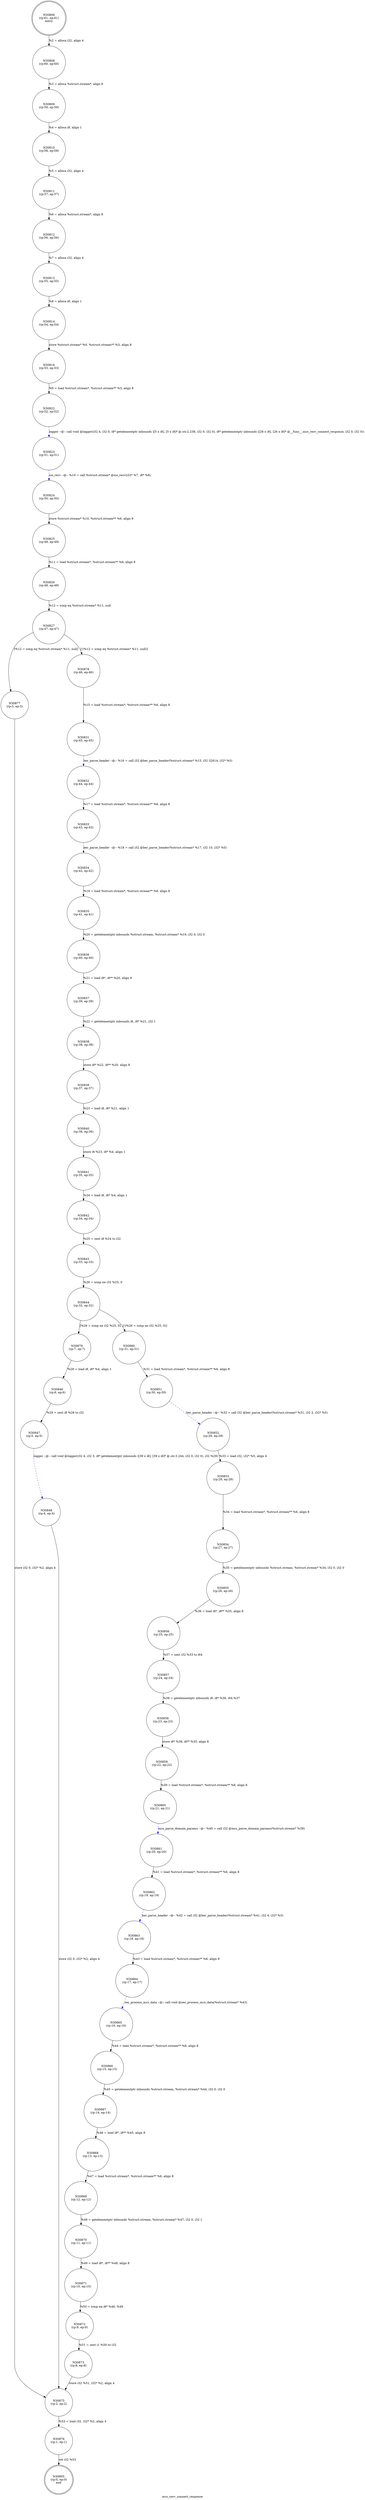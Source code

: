 digraph mcs_recv_connect_response {
label="mcs_recv_connect_response"
30805 [label="N30805\n(rp:0, ep:0)\nexit", shape="doublecircle"]
30806 [label="N30806\n(rp:61, ep:61)\nentry", shape="doublecircle"]
30806 -> 30808 [label="%2 = alloca i32, align 4"]
30808 [label="N30808\n(rp:60, ep:60)", shape="circle"]
30808 -> 30809 [label="%3 = alloca %struct.stream*, align 8"]
30809 [label="N30809\n(rp:59, ep:59)", shape="circle"]
30809 -> 30810 [label="%4 = alloca i8, align 1"]
30810 [label="N30810\n(rp:58, ep:58)", shape="circle"]
30810 -> 30811 [label="%5 = alloca i32, align 4"]
30811 [label="N30811\n(rp:57, ep:57)", shape="circle"]
30811 -> 30812 [label="%6 = alloca %struct.stream*, align 8"]
30812 [label="N30812\n(rp:56, ep:56)", shape="circle"]
30812 -> 30813 [label="%7 = alloca i32, align 4"]
30813 [label="N30813\n(rp:55, ep:55)", shape="circle"]
30813 -> 30814 [label="%8 = alloca i8, align 1"]
30814 [label="N30814\n(rp:54, ep:54)", shape="circle"]
30814 -> 30816 [label="store %struct.stream* %0, %struct.stream** %3, align 8"]
30816 [label="N30816\n(rp:53, ep:53)", shape="circle"]
30816 -> 30822 [label="%9 = load %struct.stream*, %struct.stream** %3, align 8"]
30822 [label="N30822\n(rp:52, ep:52)", shape="circle"]
30822 -> 30823 [label="logger --@-- call void @logger(i32 4, i32 0, i8* getelementptr inbounds ([5 x i8], [5 x i8]* @.str.2.238, i32 0, i32 0), i8* getelementptr inbounds ([26 x i8], [26 x i8]* @__func__.mcs_recv_connect_response, i32 0, i32 0))", style="dashed", color="blue"]
30823 [label="N30823\n(rp:51, ep:51)", shape="circle"]
30823 -> 30824 [label="iso_recv --@-- %10 = call %struct.stream* @iso_recv(i32* %7, i8* %8)", style="dashed", color="blue"]
30824 [label="N30824\n(rp:50, ep:50)", shape="circle"]
30824 -> 30825 [label="store %struct.stream* %10, %struct.stream** %6, align 8"]
30825 [label="N30825\n(rp:49, ep:49)", shape="circle"]
30825 -> 30826 [label="%11 = load %struct.stream*, %struct.stream** %6, align 8"]
30826 [label="N30826\n(rp:48, ep:48)", shape="circle"]
30826 -> 30827 [label="%12 = icmp eq %struct.stream* %11, null"]
30827 [label="N30827\n(rp:47, ep:47)", shape="circle"]
30827 -> 30877 [label="[%12 = icmp eq %struct.stream* %11, null]"]
30827 -> 30878 [label="[!(%12 = icmp eq %struct.stream* %11, null)]"]
30831 [label="N30831\n(rp:45, ep:45)", shape="circle"]
30831 -> 30832 [label="ber_parse_header --@-- %16 = call i32 @ber_parse_header(%struct.stream* %15, i32 32614, i32* %5)", style="dashed", color="blue"]
30832 [label="N30832\n(rp:44, ep:44)", shape="circle"]
30832 -> 30833 [label="%17 = load %struct.stream*, %struct.stream** %6, align 8"]
30833 [label="N30833\n(rp:43, ep:43)", shape="circle"]
30833 -> 30834 [label="ber_parse_header --@-- %18 = call i32 @ber_parse_header(%struct.stream* %17, i32 10, i32* %5)", style="dashed", color="blue"]
30834 [label="N30834\n(rp:42, ep:42)", shape="circle"]
30834 -> 30835 [label="%19 = load %struct.stream*, %struct.stream** %6, align 8"]
30835 [label="N30835\n(rp:41, ep:41)", shape="circle"]
30835 -> 30836 [label="%20 = getelementptr inbounds %struct.stream, %struct.stream* %19, i32 0, i32 0"]
30836 [label="N30836\n(rp:40, ep:40)", shape="circle"]
30836 -> 30837 [label="%21 = load i8*, i8** %20, align 8"]
30837 [label="N30837\n(rp:39, ep:39)", shape="circle"]
30837 -> 30838 [label="%22 = getelementptr inbounds i8, i8* %21, i32 1"]
30838 [label="N30838\n(rp:38, ep:38)", shape="circle"]
30838 -> 30839 [label="store i8* %22, i8** %20, align 8"]
30839 [label="N30839\n(rp:37, ep:37)", shape="circle"]
30839 -> 30840 [label="%23 = load i8, i8* %21, align 1"]
30840 [label="N30840\n(rp:36, ep:36)", shape="circle"]
30840 -> 30841 [label="store i8 %23, i8* %4, align 1"]
30841 [label="N30841\n(rp:35, ep:35)", shape="circle"]
30841 -> 30842 [label="%24 = load i8, i8* %4, align 1"]
30842 [label="N30842\n(rp:34, ep:34)", shape="circle"]
30842 -> 30843 [label="%25 = zext i8 %24 to i32"]
30843 [label="N30843\n(rp:33, ep:33)", shape="circle"]
30843 -> 30844 [label="%26 = icmp ne i32 %25, 0"]
30844 [label="N30844\n(rp:32, ep:32)", shape="circle"]
30844 -> 30879 [label="[%26 = icmp ne i32 %25, 0]"]
30844 -> 30880 [label="[!(%26 = icmp ne i32 %25, 0)]"]
30846 [label="N30846\n(rp:6, ep:6)", shape="circle"]
30846 -> 30847 [label="%29 = zext i8 %28 to i32"]
30847 [label="N30847\n(rp:5, ep:5)", shape="circle"]
30847 -> 30848 [label="logger --@-- call void @logger(i32 4, i32 3, i8* getelementptr inbounds ([39 x i8], [39 x i8]* @.str.3.244, i32 0, i32 0), i32 %29)", style="dashed", color="blue"]
30848 [label="N30848\n(rp:4, ep:4)", shape="circle"]
30848 -> 30875 [label="store i32 0, i32* %2, align 4"]
30851 [label="N30851\n(rp:30, ep:30)", shape="circle"]
30851 -> 30852 [label="ber_parse_header --@-- %32 = call i32 @ber_parse_header(%struct.stream* %31, i32 2, i32* %5)", style="dashed", color="blue"]
30852 [label="N30852\n(rp:29, ep:29)", shape="circle"]
30852 -> 30853 [label="%33 = load i32, i32* %5, align 4"]
30853 [label="N30853\n(rp:28, ep:28)", shape="circle"]
30853 -> 30854 [label="%34 = load %struct.stream*, %struct.stream** %6, align 8"]
30854 [label="N30854\n(rp:27, ep:27)", shape="circle"]
30854 -> 30855 [label="%35 = getelementptr inbounds %struct.stream, %struct.stream* %34, i32 0, i32 0"]
30855 [label="N30855\n(rp:26, ep:26)", shape="circle"]
30855 -> 30856 [label="%36 = load i8*, i8** %35, align 8"]
30856 [label="N30856\n(rp:25, ep:25)", shape="circle"]
30856 -> 30857 [label="%37 = sext i32 %33 to i64"]
30857 [label="N30857\n(rp:24, ep:24)", shape="circle"]
30857 -> 30858 [label="%38 = getelementptr inbounds i8, i8* %36, i64 %37"]
30858 [label="N30858\n(rp:23, ep:23)", shape="circle"]
30858 -> 30859 [label="store i8* %38, i8** %35, align 8"]
30859 [label="N30859\n(rp:22, ep:22)", shape="circle"]
30859 -> 30860 [label="%39 = load %struct.stream*, %struct.stream** %6, align 8"]
30860 [label="N30860\n(rp:21, ep:21)", shape="circle"]
30860 -> 30861 [label="mcs_parse_domain_params --@-- %40 = call i32 @mcs_parse_domain_params(%struct.stream* %39)", style="dashed", color="blue"]
30861 [label="N30861\n(rp:20, ep:20)", shape="circle"]
30861 -> 30862 [label="%41 = load %struct.stream*, %struct.stream** %6, align 8"]
30862 [label="N30862\n(rp:19, ep:19)", shape="circle"]
30862 -> 30863 [label="ber_parse_header --@-- %42 = call i32 @ber_parse_header(%struct.stream* %41, i32 4, i32* %5)", style="dashed", color="blue"]
30863 [label="N30863\n(rp:18, ep:18)", shape="circle"]
30863 -> 30864 [label="%43 = load %struct.stream*, %struct.stream** %6, align 8"]
30864 [label="N30864\n(rp:17, ep:17)", shape="circle"]
30864 -> 30865 [label="sec_process_mcs_data --@-- call void @sec_process_mcs_data(%struct.stream* %43)", style="dashed", color="blue"]
30865 [label="N30865\n(rp:16, ep:16)", shape="circle"]
30865 -> 30866 [label="%44 = load %struct.stream*, %struct.stream** %6, align 8"]
30866 [label="N30866\n(rp:15, ep:15)", shape="circle"]
30866 -> 30867 [label="%45 = getelementptr inbounds %struct.stream, %struct.stream* %44, i32 0, i32 0"]
30867 [label="N30867\n(rp:14, ep:14)", shape="circle"]
30867 -> 30868 [label="%46 = load i8*, i8** %45, align 8"]
30868 [label="N30868\n(rp:13, ep:13)", shape="circle"]
30868 -> 30869 [label="%47 = load %struct.stream*, %struct.stream** %6, align 8"]
30869 [label="N30869\n(rp:12, ep:12)", shape="circle"]
30869 -> 30870 [label="%48 = getelementptr inbounds %struct.stream, %struct.stream* %47, i32 0, i32 1"]
30870 [label="N30870\n(rp:11, ep:11)", shape="circle"]
30870 -> 30871 [label="%49 = load i8*, i8** %48, align 8"]
30871 [label="N30871\n(rp:10, ep:10)", shape="circle"]
30871 -> 30872 [label="%50 = icmp eq i8* %46, %49"]
30872 [label="N30872\n(rp:9, ep:9)", shape="circle"]
30872 -> 30873 [label="%51 = zext i1 %50 to i32"]
30873 [label="N30873\n(rp:8, ep:8)", shape="circle"]
30873 -> 30875 [label="store i32 %51, i32* %2, align 4"]
30875 [label="N30875\n(rp:2, ep:2)", shape="circle"]
30875 -> 30876 [label="%53 = load i32, i32* %2, align 4"]
30876 [label="N30876\n(rp:1, ep:1)", shape="circle"]
30876 -> 30805 [label="ret i32 %53"]
30877 [label="N30877\n(rp:3, ep:3)", shape="circle"]
30877 -> 30875 [label="store i32 0, i32* %2, align 4"]
30878 [label="N30878\n(rp:46, ep:46)", shape="circle"]
30878 -> 30831 [label="%15 = load %struct.stream*, %struct.stream** %6, align 8"]
30879 [label="N30879\n(rp:7, ep:7)", shape="circle"]
30879 -> 30846 [label="%28 = load i8, i8* %4, align 1"]
30880 [label="N30880\n(rp:31, ep:31)", shape="circle"]
30880 -> 30851 [label="%31 = load %struct.stream*, %struct.stream** %6, align 8"]
}
